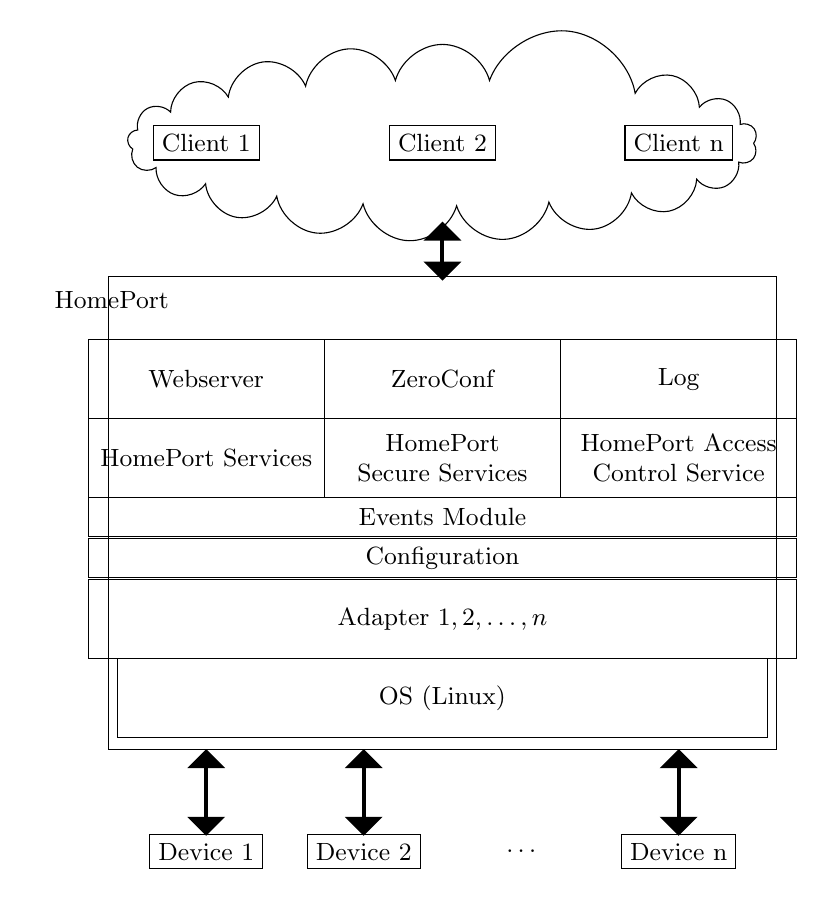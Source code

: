 \tikzstyle{block} = [rectangle,draw,minimum width=3cm, minimum height = 1cm, text width=2.7cm]
\tikzstyle{longblock} = [rectangle,draw,minimum width=9cm, text width=8.7cm]
\begin{tikzpicture}[every text node part/.style={align=center}]
\small
\node[rectangle,draw] at (-3, 0) {Client 1};
\node[rectangle,draw] at (0, 0) {Client 2};
\node[rectangle,draw] at (3, 0) {Client n};

\node at (-4.2, -2) {HomePort};

\node[block] at (-3, -3) {Webserver};
\node[block] at (0, -3) {ZeroConf};
\node[block] at (3, -3) {Log};

\node[block] at (-3, -4) {HomePort Services};
\node[block] at (0, -4) {HomePort Secure Services};
\node[block] at (3, -4) {HomePort Access Control Service};

\node[longblock, minimum height=0.5cm] at (0, -4.750) {Events Module};
\node[longblock, minimum height=0.5cm] at (0, -5.275) {Configuration};
\node[longblock, minimum height = 1cm] at (0, -6.05) {Adapter $1, 2, \ldots, n$};

\node[rectangle,draw,minimum width=0.68\textwidth, minimum height=1cm] at (0, -7.05) {OS (Linux)};

\node[rectangle,draw] at (-3, -9) {Device 1};
\node[rectangle,draw] at (-1, -9) {Device 2};
\node[] at (1, -9) {$\ldots$};
\node[rectangle,draw] at (3, -9) {Device n};

\node[rectangle,draw, minimum width=0.7\textwidth, minimum height=6cm] at (0, -4.7) {};

\node[cloud, cloud puffs=20.7, cloud ignores aspect, minimum width=8cm, minimum height=2.5cm, align=center, draw] (cloud) at (0, 0) {};
\draw[triangle 90-triangle 90,line width=0.5mm] (0,-1) -- (0, -1.75);

\draw[triangle 90-triangle 90,line width=0.5mm] (-3,-8.8) -- (-3, -7.7);
\draw[triangle 90-triangle 90,line width=0.5mm] (-1,-8.8) -- (-1, -7.7);
\draw[triangle 90-triangle 90,line width=0.5mm] (3,-8.8) -- (3, -7.7);
\end{tikzpicture}